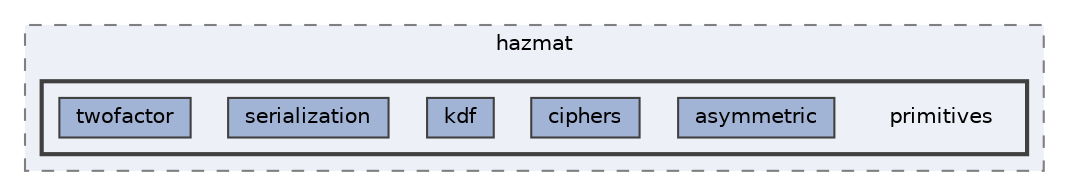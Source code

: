 digraph "C:/Users/LukeMabie/documents/Development/Password_Saver_Using_Django-master/venv/Lib/site-packages/cryptography/hazmat/primitives"
{
 // LATEX_PDF_SIZE
  bgcolor="transparent";
  edge [fontname=Helvetica,fontsize=10,labelfontname=Helvetica,labelfontsize=10];
  node [fontname=Helvetica,fontsize=10,shape=box,height=0.2,width=0.4];
  compound=true
  subgraph clusterdir_6d0967c4f2e4cf8c335209a93bd0ad6b {
    graph [ bgcolor="#edf0f7", pencolor="grey50", label="hazmat", fontname=Helvetica,fontsize=10 style="filled,dashed", URL="dir_6d0967c4f2e4cf8c335209a93bd0ad6b.html",tooltip=""]
  subgraph clusterdir_8e0bcb6cb48ddf0008376213b08c2c18 {
    graph [ bgcolor="#edf0f7", pencolor="grey25", label="", fontname=Helvetica,fontsize=10 style="filled,bold", URL="dir_8e0bcb6cb48ddf0008376213b08c2c18.html",tooltip=""]
    dir_8e0bcb6cb48ddf0008376213b08c2c18 [shape=plaintext, label="primitives"];
  dir_9f0496a467d5aa51ab5053ce9d5d0b89 [label="asymmetric", fillcolor="#a2b4d6", color="grey25", style="filled", URL="dir_9f0496a467d5aa51ab5053ce9d5d0b89.html",tooltip=""];
  dir_3bbda1f8cb17985b40c8e9b418d4ea97 [label="ciphers", fillcolor="#a2b4d6", color="grey25", style="filled", URL="dir_3bbda1f8cb17985b40c8e9b418d4ea97.html",tooltip=""];
  dir_a63ab4adcab82bc12192c71d7a5a225e [label="kdf", fillcolor="#a2b4d6", color="grey25", style="filled", URL="dir_a63ab4adcab82bc12192c71d7a5a225e.html",tooltip=""];
  dir_8a20191fe12ba2ba271a355785fdfa67 [label="serialization", fillcolor="#a2b4d6", color="grey25", style="filled", URL="dir_8a20191fe12ba2ba271a355785fdfa67.html",tooltip=""];
  dir_dc8637029d5654f9dbe7ef7346627bbd [label="twofactor", fillcolor="#a2b4d6", color="grey25", style="filled", URL="dir_dc8637029d5654f9dbe7ef7346627bbd.html",tooltip=""];
  }
  }
}
